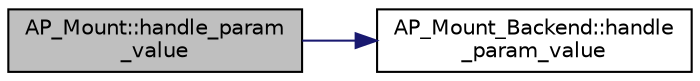 digraph "AP_Mount::handle_param_value"
{
 // INTERACTIVE_SVG=YES
  edge [fontname="Helvetica",fontsize="10",labelfontname="Helvetica",labelfontsize="10"];
  node [fontname="Helvetica",fontsize="10",shape=record];
  rankdir="LR";
  Node1 [label="AP_Mount::handle_param\l_value",height=0.2,width=0.4,color="black", fillcolor="grey75", style="filled", fontcolor="black"];
  Node1 -> Node2 [color="midnightblue",fontsize="10",style="solid",fontname="Helvetica"];
  Node2 [label="AP_Mount_Backend::handle\l_param_value",height=0.2,width=0.4,color="black", fillcolor="white", style="filled",URL="$classAP__Mount__Backend.html#a4d7cdf8450d0074f76ac69b9b5b13a46"];
}
